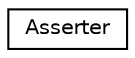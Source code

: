 digraph "Graphical Class Hierarchy"
{
  edge [fontname="Helvetica",fontsize="10",labelfontname="Helvetica",labelfontsize="10"];
  node [fontname="Helvetica",fontsize="10",shape=record];
  rankdir="LR";
  Node0 [label="Asserter",height=0.2,width=0.4,color="black", fillcolor="white", style="filled",URL="$struct_asserter.html"];
}
